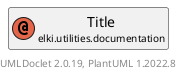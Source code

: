@startuml
    remove .*\.(Instance|Par|Parameterizer|Factory)$
    set namespaceSeparator none
    hide empty fields
    hide empty methods

    annotation "<size:14>Title\n<size:10>elki.utilities.documentation" as elki.utilities.documentation.Title [[Title.html]]

    center footer UMLDoclet 2.0.19, PlantUML 1.2022.8
@enduml
